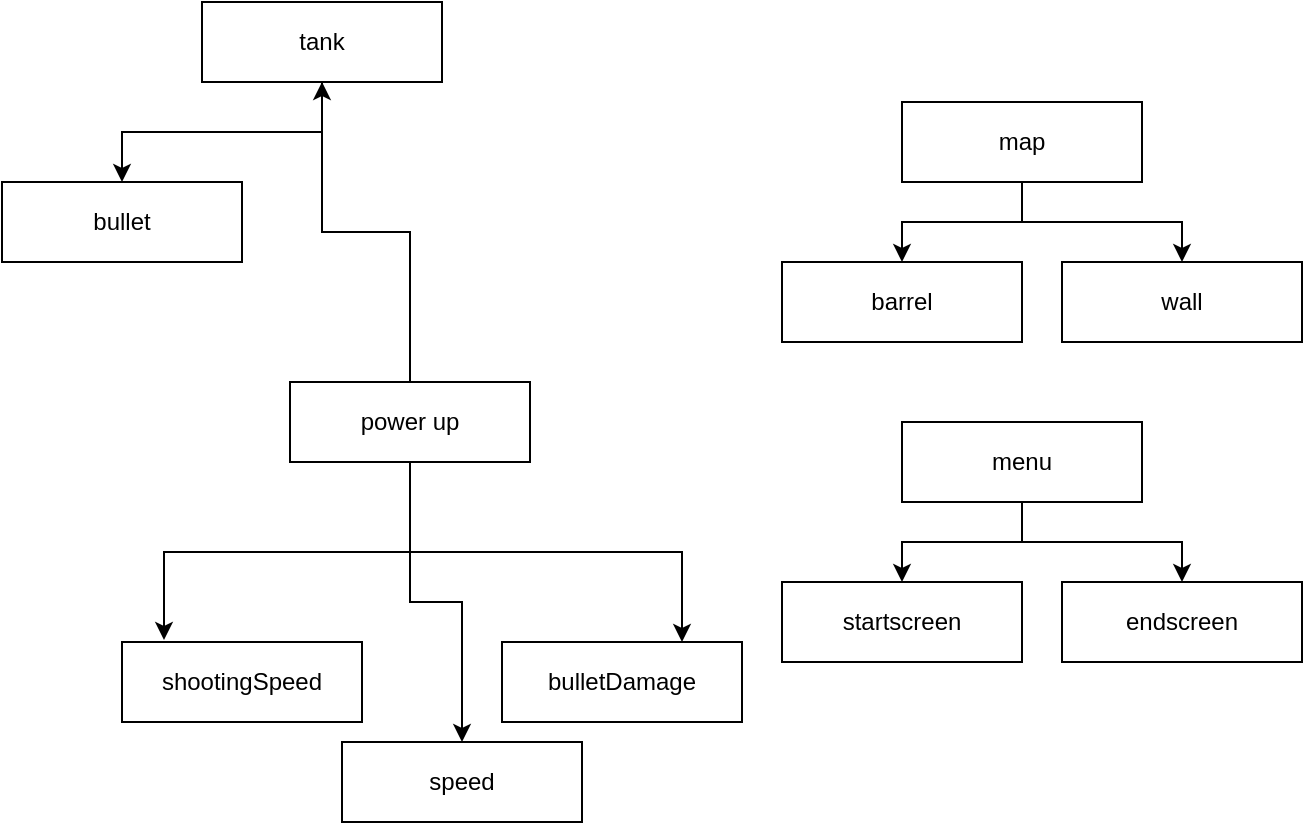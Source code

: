 <mxfile version="21.2.7" type="device">
  <diagram id="C5RBs43oDa-KdzZeNtuy" name="Page-1">
    <mxGraphModel dx="234" dy="649" grid="1" gridSize="10" guides="1" tooltips="1" connect="1" arrows="1" fold="1" page="1" pageScale="1" pageWidth="827" pageHeight="1169" math="0" shadow="0">
      <root>
        <mxCell id="WIyWlLk6GJQsqaUBKTNV-0" />
        <mxCell id="WIyWlLk6GJQsqaUBKTNV-1" parent="WIyWlLk6GJQsqaUBKTNV-0" />
        <mxCell id="DCwz5v0j-47iQBB57x_e-25" style="edgeStyle=orthogonalEdgeStyle;rounded=0;orthogonalLoop=1;jettySize=auto;html=1;entryX=0.5;entryY=0;entryDx=0;entryDy=0;" edge="1" parent="WIyWlLk6GJQsqaUBKTNV-1" source="DCwz5v0j-47iQBB57x_e-0" target="DCwz5v0j-47iQBB57x_e-1">
          <mxGeometry relative="1" as="geometry" />
        </mxCell>
        <mxCell id="DCwz5v0j-47iQBB57x_e-0" value="tank" style="whiteSpace=wrap;html=1;" vertex="1" parent="WIyWlLk6GJQsqaUBKTNV-1">
          <mxGeometry x="250" y="30" width="120" height="40" as="geometry" />
        </mxCell>
        <mxCell id="DCwz5v0j-47iQBB57x_e-1" value="bullet" style="whiteSpace=wrap;html=1;" vertex="1" parent="WIyWlLk6GJQsqaUBKTNV-1">
          <mxGeometry x="150" y="120" width="120" height="40" as="geometry" />
        </mxCell>
        <mxCell id="DCwz5v0j-47iQBB57x_e-2" value="wall" style="whiteSpace=wrap;html=1;" vertex="1" parent="WIyWlLk6GJQsqaUBKTNV-1">
          <mxGeometry x="680" y="160" width="120" height="40" as="geometry" />
        </mxCell>
        <mxCell id="DCwz5v0j-47iQBB57x_e-19" style="edgeStyle=orthogonalEdgeStyle;rounded=0;orthogonalLoop=1;jettySize=auto;html=1;entryX=0.5;entryY=0;entryDx=0;entryDy=0;" edge="1" parent="WIyWlLk6GJQsqaUBKTNV-1" source="DCwz5v0j-47iQBB57x_e-3" target="DCwz5v0j-47iQBB57x_e-2">
          <mxGeometry relative="1" as="geometry" />
        </mxCell>
        <mxCell id="DCwz5v0j-47iQBB57x_e-21" style="edgeStyle=orthogonalEdgeStyle;rounded=0;orthogonalLoop=1;jettySize=auto;html=1;entryX=0.5;entryY=0;entryDx=0;entryDy=0;" edge="1" parent="WIyWlLk6GJQsqaUBKTNV-1" source="DCwz5v0j-47iQBB57x_e-3" target="DCwz5v0j-47iQBB57x_e-20">
          <mxGeometry relative="1" as="geometry" />
        </mxCell>
        <mxCell id="DCwz5v0j-47iQBB57x_e-3" value="map" style="whiteSpace=wrap;html=1;" vertex="1" parent="WIyWlLk6GJQsqaUBKTNV-1">
          <mxGeometry x="600" y="80" width="120" height="40" as="geometry" />
        </mxCell>
        <mxCell id="DCwz5v0j-47iQBB57x_e-15" style="edgeStyle=orthogonalEdgeStyle;rounded=0;orthogonalLoop=1;jettySize=auto;html=1;entryX=0.175;entryY=-0.025;entryDx=0;entryDy=0;entryPerimeter=0;" edge="1" parent="WIyWlLk6GJQsqaUBKTNV-1" source="DCwz5v0j-47iQBB57x_e-4" target="DCwz5v0j-47iQBB57x_e-9">
          <mxGeometry relative="1" as="geometry" />
        </mxCell>
        <mxCell id="DCwz5v0j-47iQBB57x_e-16" style="edgeStyle=orthogonalEdgeStyle;rounded=0;orthogonalLoop=1;jettySize=auto;html=1;" edge="1" parent="WIyWlLk6GJQsqaUBKTNV-1" source="DCwz5v0j-47iQBB57x_e-4" target="DCwz5v0j-47iQBB57x_e-8">
          <mxGeometry relative="1" as="geometry" />
        </mxCell>
        <mxCell id="DCwz5v0j-47iQBB57x_e-17" style="edgeStyle=orthogonalEdgeStyle;rounded=0;orthogonalLoop=1;jettySize=auto;html=1;entryX=0.75;entryY=0;entryDx=0;entryDy=0;" edge="1" parent="WIyWlLk6GJQsqaUBKTNV-1" source="DCwz5v0j-47iQBB57x_e-4" target="DCwz5v0j-47iQBB57x_e-12">
          <mxGeometry relative="1" as="geometry" />
        </mxCell>
        <mxCell id="DCwz5v0j-47iQBB57x_e-24" style="edgeStyle=orthogonalEdgeStyle;rounded=0;orthogonalLoop=1;jettySize=auto;html=1;entryX=0.5;entryY=1;entryDx=0;entryDy=0;" edge="1" parent="WIyWlLk6GJQsqaUBKTNV-1" source="DCwz5v0j-47iQBB57x_e-4" target="DCwz5v0j-47iQBB57x_e-0">
          <mxGeometry relative="1" as="geometry" />
        </mxCell>
        <mxCell id="DCwz5v0j-47iQBB57x_e-4" value="power up" style="whiteSpace=wrap;html=1;" vertex="1" parent="WIyWlLk6GJQsqaUBKTNV-1">
          <mxGeometry x="294" y="220" width="120" height="40" as="geometry" />
        </mxCell>
        <mxCell id="DCwz5v0j-47iQBB57x_e-22" style="edgeStyle=orthogonalEdgeStyle;rounded=0;orthogonalLoop=1;jettySize=auto;html=1;entryX=0.5;entryY=0;entryDx=0;entryDy=0;" edge="1" parent="WIyWlLk6GJQsqaUBKTNV-1" source="DCwz5v0j-47iQBB57x_e-5" target="DCwz5v0j-47iQBB57x_e-6">
          <mxGeometry relative="1" as="geometry" />
        </mxCell>
        <mxCell id="DCwz5v0j-47iQBB57x_e-23" style="edgeStyle=orthogonalEdgeStyle;rounded=0;orthogonalLoop=1;jettySize=auto;html=1;entryX=0.5;entryY=0;entryDx=0;entryDy=0;" edge="1" parent="WIyWlLk6GJQsqaUBKTNV-1" source="DCwz5v0j-47iQBB57x_e-5" target="DCwz5v0j-47iQBB57x_e-7">
          <mxGeometry relative="1" as="geometry" />
        </mxCell>
        <mxCell id="DCwz5v0j-47iQBB57x_e-5" value="menu" style="whiteSpace=wrap;html=1;" vertex="1" parent="WIyWlLk6GJQsqaUBKTNV-1">
          <mxGeometry x="600" y="240" width="120" height="40" as="geometry" />
        </mxCell>
        <mxCell id="DCwz5v0j-47iQBB57x_e-6" value="startscreen" style="whiteSpace=wrap;html=1;" vertex="1" parent="WIyWlLk6GJQsqaUBKTNV-1">
          <mxGeometry x="540" y="320" width="120" height="40" as="geometry" />
        </mxCell>
        <mxCell id="DCwz5v0j-47iQBB57x_e-7" value="endscreen" style="whiteSpace=wrap;html=1;" vertex="1" parent="WIyWlLk6GJQsqaUBKTNV-1">
          <mxGeometry x="680" y="320" width="120" height="40" as="geometry" />
        </mxCell>
        <mxCell id="DCwz5v0j-47iQBB57x_e-8" value="speed" style="whiteSpace=wrap;html=1;" vertex="1" parent="WIyWlLk6GJQsqaUBKTNV-1">
          <mxGeometry x="320" y="400" width="120" height="40" as="geometry" />
        </mxCell>
        <mxCell id="DCwz5v0j-47iQBB57x_e-9" value="shootingSpeed" style="whiteSpace=wrap;html=1;" vertex="1" parent="WIyWlLk6GJQsqaUBKTNV-1">
          <mxGeometry x="210" y="350" width="120" height="40" as="geometry" />
        </mxCell>
        <mxCell id="DCwz5v0j-47iQBB57x_e-12" value="bulletDamage" style="whiteSpace=wrap;html=1;" vertex="1" parent="WIyWlLk6GJQsqaUBKTNV-1">
          <mxGeometry x="400" y="350" width="120" height="40" as="geometry" />
        </mxCell>
        <mxCell id="DCwz5v0j-47iQBB57x_e-20" value="barrel" style="whiteSpace=wrap;html=1;" vertex="1" parent="WIyWlLk6GJQsqaUBKTNV-1">
          <mxGeometry x="540" y="160" width="120" height="40" as="geometry" />
        </mxCell>
      </root>
    </mxGraphModel>
  </diagram>
</mxfile>
